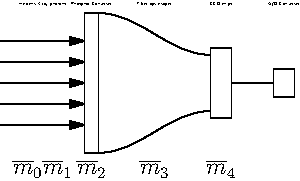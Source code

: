 import graph;

real u = 7;
real ang = 40;
real sca = 0.2;
//size(10u,10u);
real len = 10u;
draw((0,0.5len)--(0,-0.5len));

real m2 = 1u;
draw((0,0.5len)--(m2,0.5len));
draw((0,-0.5len)--(m2,-0.5len));
draw((m2,0.5len)--(m2,-0.5len));

label("$\overline m_2$", (0,-0.5len)--(m2,-0.5len), S);
label(scale(sca)*"Phosphor Converter", (0,0.5len)--(m2,0.5len),N);

real m3 = 8u;
draw((m2,0.5len){right}::(m2+0.5m3,0.35len)::(m2+m3,0.2len){right});
draw((m2,-0.5len){right}::(m2+0.5m3,-0.35len)::(m2+m3,-0.2len){right});
label(scale(sca)*"Fiber-optic taper", (m2,0.5len)--(m2+m3,0.5len), N);
label("$\overline m_3$", (m2,-0.5len)--(m2+m3,-0.5len), S);

real m4 = 1.5u;
draw((m2+m3,0.25len)--(m2+m3,-0.25len));
draw((m2+m3+m4,0.25len)--(m2+m3+m4,-0.25len));
draw((m2+m3,0.25len)--(m2+m3+m4,0.25len));
draw((m2+m3,-0.25len)--(m2+m3+m4,-0.25len));
label(scale(sca)*"CCD chips", (m2+m3,0.5len)--(m2+m3+m4,0.5len), N);
label("$\overline m_4$", (m2+m3,-0.5len)--(m2+m3+m4,-0.5len), S);

real l = 3u;
draw((m2+m3+m4,0)--(m2+m3+m4+l,0));

real con = 1.5u;
draw((m2+m3+m4+l,0.1len)--(m2+m3+m4+l,-0.1len));
draw((m2+m3+m4+l+con,0.1len)--(m2+m3+m4+l+con,-0.1len));
draw((m2+m3+m4+l,0.1len)--(m2+m3+m4+l+con,0.1len));
draw((m2+m3+m4+l,-0.1len)--(m2+m3+m4+l+con,-0.1len));
label(scale(sca)*"A/D Converter", (m2+m3+m4+l,0.5len)--(m2+m3+m4+l+con,0.5len), N);

label(scale(sca)*"Incident X-ray photons", (-6m2,0.5len)--(0,0.5len), N);
label("$\overline m_0\overline m_1$", (0,-0.5len)--(-6m2,-0.5len), S);
draw((-6m2,-0.3len)--(0,-0.3len),Arrow);
draw((-6m2,-0.15len)--(0,-0.15len),Arrow);
draw((-6m2,0)--(0,0),Arrow);
draw((-6m2,0.3len)--(0,0.3len),Arrow);
draw((-6m2,0.15len)--(0,0.15len),Arrow);
